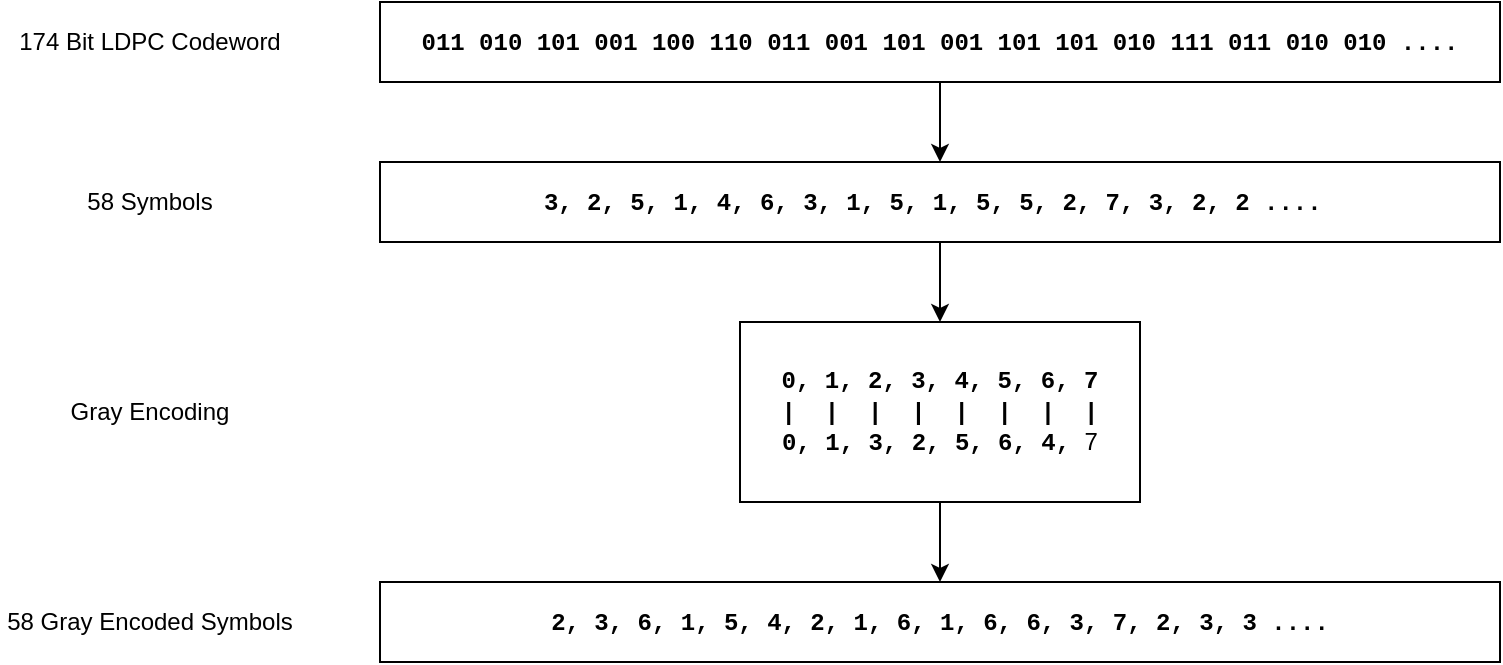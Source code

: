 <mxGraphModel dx="655" dy="872" grid="1" gridSize="10" guides="1" tooltips="1" connect="1" arrows="1" fold="1" page="1" pageScale="1" pageWidth="827" pageHeight="1169" background="#ffffff"><root><mxCell id="0"/><mxCell id="1" parent="0"/><mxCell id="2" value="174 Bit LDPC Codeword" style="text;html=1;strokeColor=none;fillColor=none;align=center;verticalAlign=middle;whiteSpace=wrap;rounded=0;" parent="1" vertex="1"><mxGeometry x="10" y="40" width="150" height="20" as="geometry"/></mxCell><mxCell id="3" value="58 Symbols" style="text;html=1;strokeColor=none;fillColor=none;align=center;verticalAlign=middle;whiteSpace=wrap;rounded=0;" parent="1" vertex="1"><mxGeometry x="10" y="120" width="150" height="20" as="geometry"/></mxCell><mxCell id="4" value="Gray Encoding" style="text;html=1;strokeColor=none;fillColor=none;align=center;verticalAlign=middle;whiteSpace=wrap;rounded=0;" parent="1" vertex="1"><mxGeometry x="10" y="225" width="150" height="20" as="geometry"/></mxCell><mxCell id="5" value="58 Gray Encoded Symbols" style="text;html=1;strokeColor=none;fillColor=none;align=center;verticalAlign=middle;whiteSpace=wrap;rounded=0;" parent="1" vertex="1"><mxGeometry x="10" y="330" width="150" height="20" as="geometry"/></mxCell><mxCell id="6" value="&lt;font face=&quot;Courier New&quot;&gt;&lt;b&gt;011 010 101 001 100 110 011 001 101 001 101 101 010 111 011 010 010 ....&lt;/b&gt;&lt;/font&gt;" style="rounded=0;whiteSpace=wrap;html=1;" parent="1" vertex="1"><mxGeometry x="200" y="30" width="560" height="40" as="geometry"/></mxCell><mxCell id="8" value="&lt;font face=&quot;Courier New&quot;&gt;&lt;b&gt;3, 2, 5, 1, 4, 6, 3, 1, 5, 1, 5, 5, 2, 7, 3, 2, 2 ....&amp;nbsp;&lt;/b&gt;&lt;/font&gt;" style="rounded=0;whiteSpace=wrap;html=1;" parent="1" vertex="1"><mxGeometry x="200" y="110" width="560" height="40" as="geometry"/></mxCell><mxCell id="9" value="&lt;div&gt;&lt;font face=&quot;Courier New&quot;&gt;&lt;b&gt;0, 1, 2, 3, 4, 5, 6, 7&lt;/b&gt;&lt;/font&gt;&lt;/div&gt;&lt;div&gt;&lt;font face=&quot;Courier New&quot;&gt;&lt;b&gt;| &amp;nbsp;| &amp;nbsp;| &amp;nbsp;| &amp;nbsp;| &amp;nbsp;| &amp;nbsp;| &amp;nbsp;|&lt;/b&gt;&lt;/font&gt;&lt;/div&gt;&lt;font face=&quot;Courier New&quot;&gt;&lt;b&gt;0, 1, 3, 2, 5, 6, 4, &lt;/b&gt;&lt;/font&gt;7" style="rounded=0;whiteSpace=wrap;html=1;" parent="1" vertex="1"><mxGeometry x="380" y="190" width="200" height="90" as="geometry"/></mxCell><mxCell id="10" value="&lt;font face=&quot;Courier New&quot;&gt;&lt;b&gt;2, 3, 6, 1, 5, 4, 2, 1, 6, 1, 6, 6, 3, 7, 2, 3, 3 ....&lt;/b&gt;&lt;/font&gt;" style="rounded=0;whiteSpace=wrap;html=1;" parent="1" vertex="1"><mxGeometry x="200" y="320" width="560" height="40" as="geometry"/></mxCell><mxCell id="15" value="" style="endArrow=classic;html=1;exitX=0.5;exitY=1;" parent="1" source="6" target="8" edge="1"><mxGeometry width="50" height="50" relative="1" as="geometry"><mxPoint x="10" y="540" as="sourcePoint"/><mxPoint x="60" y="490" as="targetPoint"/></mxGeometry></mxCell><mxCell id="16" value="" style="endArrow=classic;html=1;exitX=0.5;exitY=1;" parent="1" source="8" target="9" edge="1"><mxGeometry width="50" height="50" relative="1" as="geometry"><mxPoint x="10" y="540" as="sourcePoint"/><mxPoint x="60" y="490" as="targetPoint"/></mxGeometry></mxCell><mxCell id="17" value="" style="endArrow=classic;html=1;exitX=0.5;exitY=1;" parent="1" source="9" target="10" edge="1"><mxGeometry width="50" height="50" relative="1" as="geometry"><mxPoint x="10" y="540" as="sourcePoint"/><mxPoint x="60" y="490" as="targetPoint"/></mxGeometry></mxCell></root></mxGraphModel>